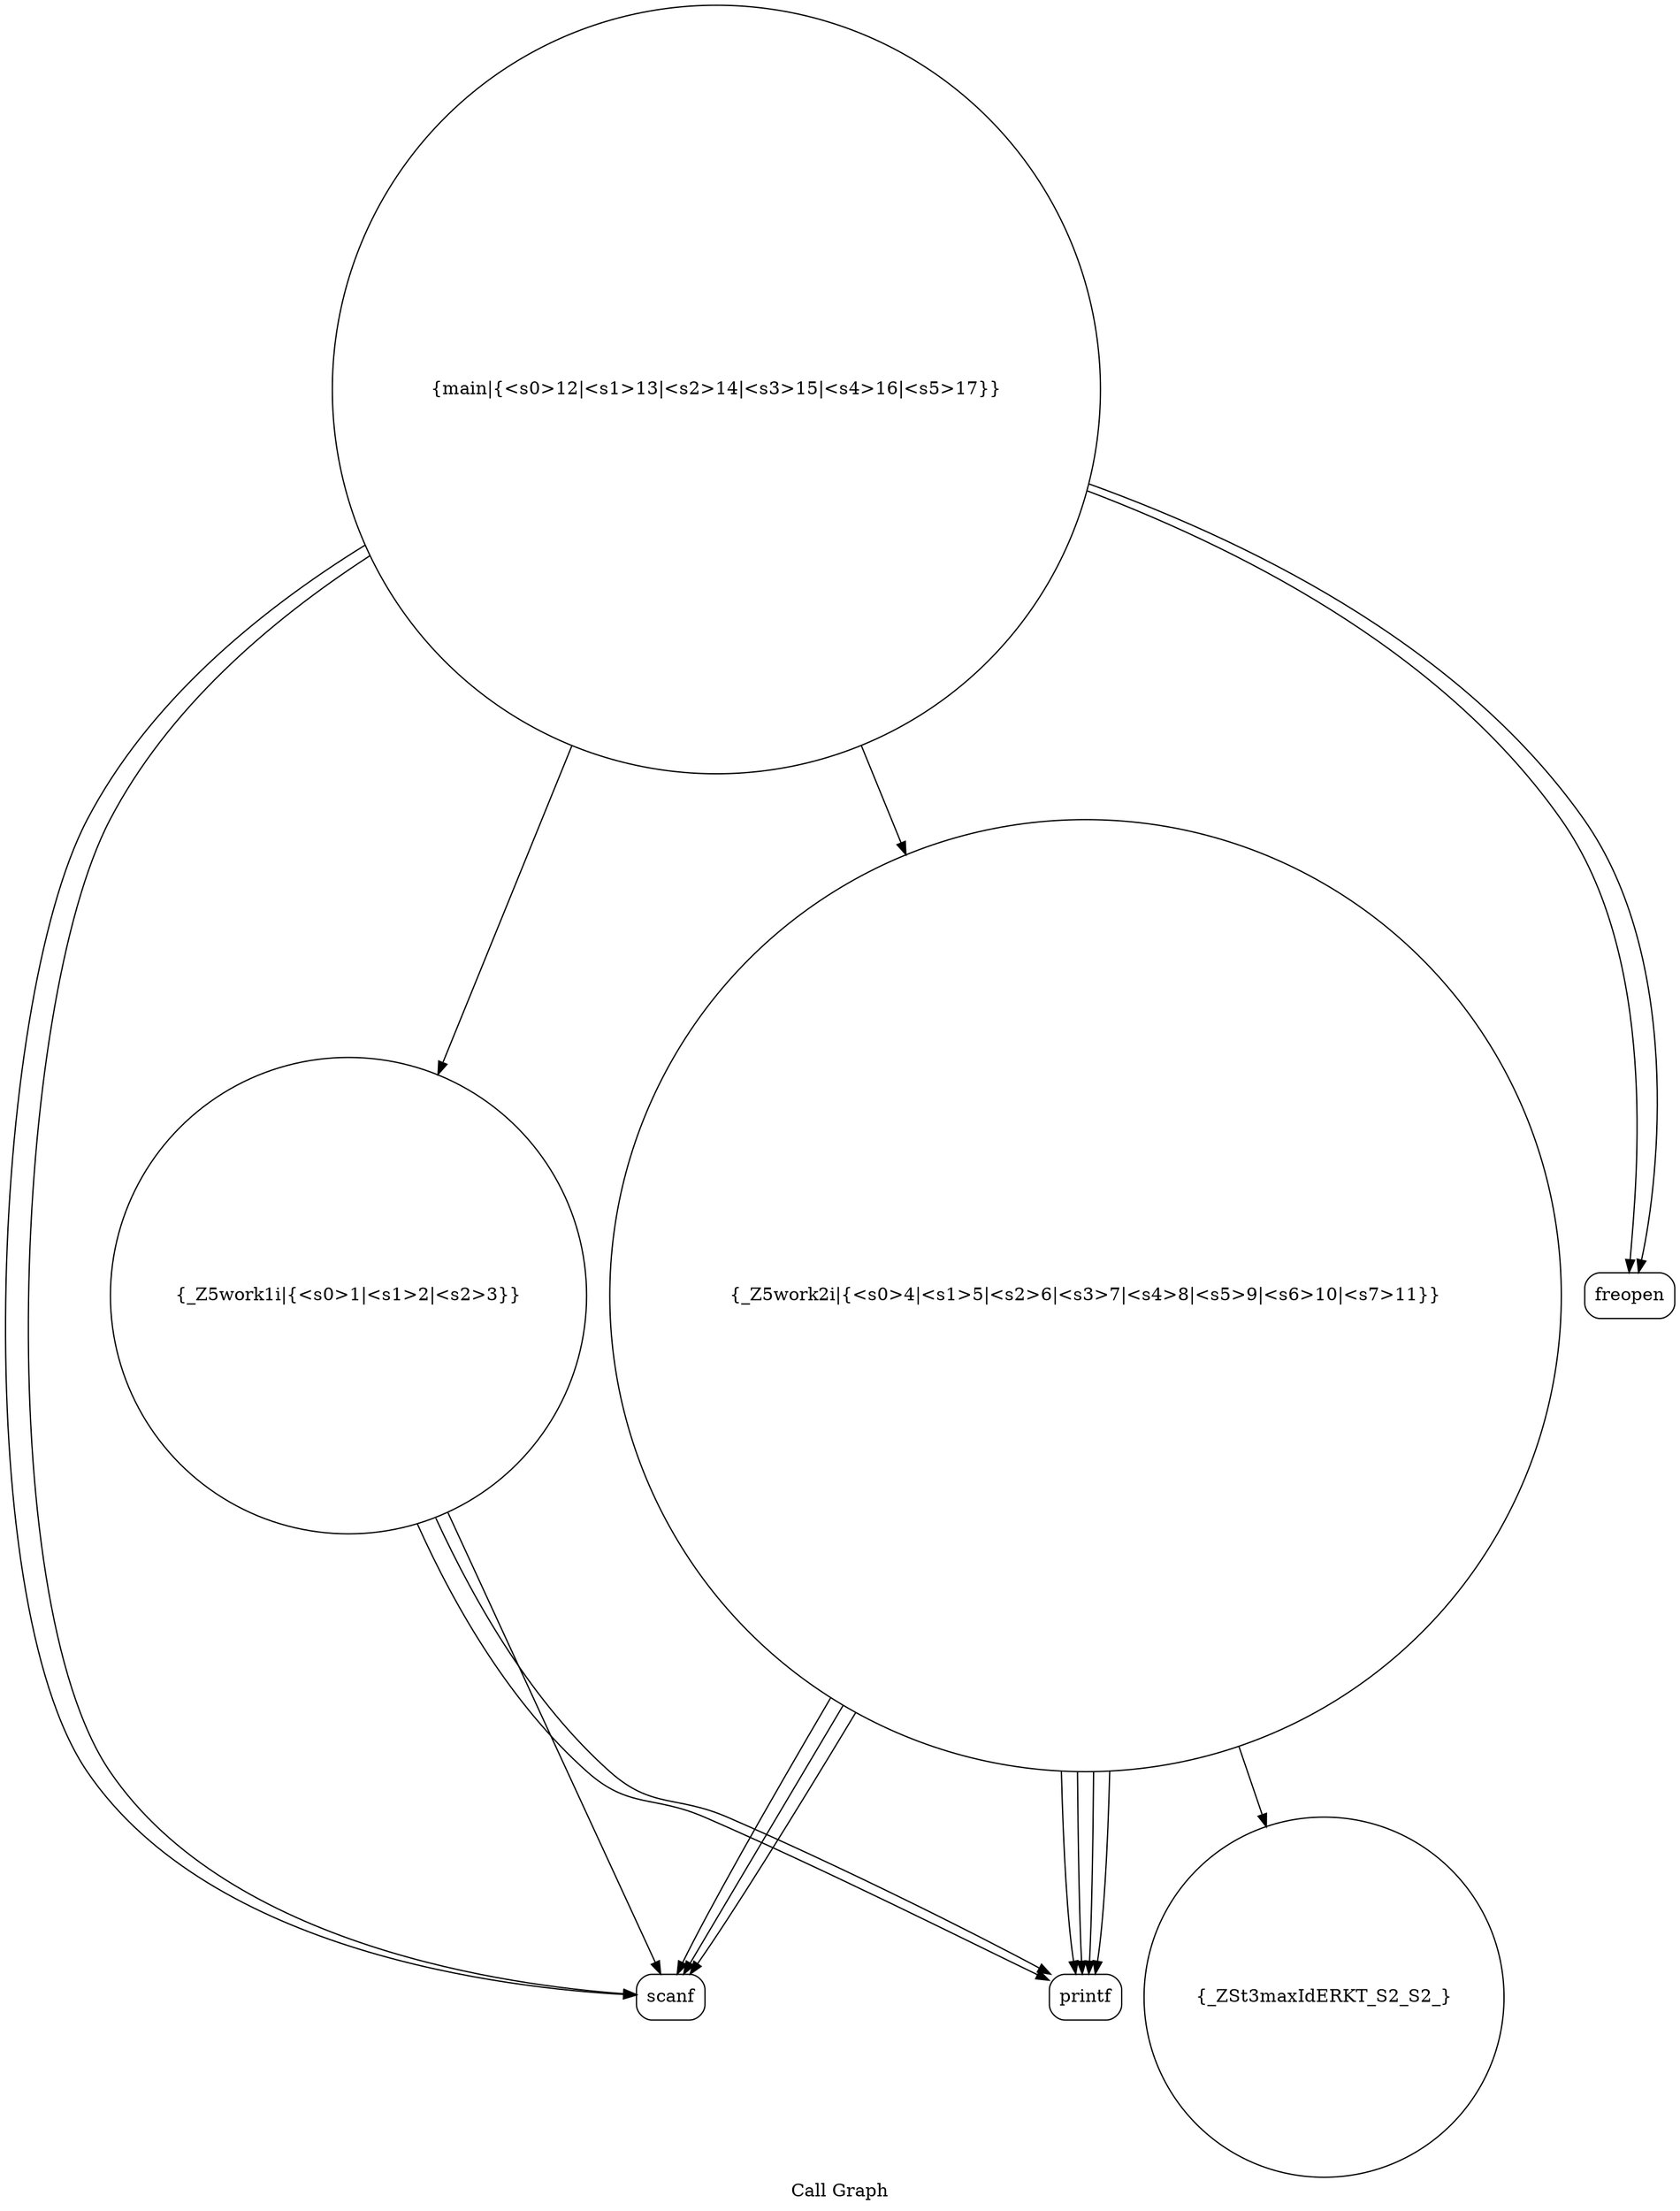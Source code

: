 digraph "Call Graph" {
	label="Call Graph";

	Node0x557b911f4b80 [shape=record,shape=circle,label="{_Z5work1i|{<s0>1|<s1>2|<s2>3}}"];
	Node0x557b911f4b80:s0 -> Node0x557b911f5010[color=black];
	Node0x557b911f4b80:s1 -> Node0x557b911f5090[color=black];
	Node0x557b911f4b80:s2 -> Node0x557b911f5090[color=black];
	Node0x557b911f5090 [shape=record,shape=Mrecord,label="{printf}"];
	Node0x557b911f5190 [shape=record,shape=circle,label="{_ZSt3maxIdERKT_S2_S2_}"];
	Node0x557b911f5290 [shape=record,shape=Mrecord,label="{freopen}"];
	Node0x557b911f5010 [shape=record,shape=Mrecord,label="{scanf}"];
	Node0x557b911f5110 [shape=record,shape=circle,label="{_Z5work2i|{<s0>4|<s1>5|<s2>6|<s3>7|<s4>8|<s5>9|<s6>10|<s7>11}}"];
	Node0x557b911f5110:s0 -> Node0x557b911f5010[color=black];
	Node0x557b911f5110:s1 -> Node0x557b911f5010[color=black];
	Node0x557b911f5110:s2 -> Node0x557b911f5010[color=black];
	Node0x557b911f5110:s3 -> Node0x557b911f5090[color=black];
	Node0x557b911f5110:s4 -> Node0x557b911f5090[color=black];
	Node0x557b911f5110:s5 -> Node0x557b911f5090[color=black];
	Node0x557b911f5110:s6 -> Node0x557b911f5190[color=black];
	Node0x557b911f5110:s7 -> Node0x557b911f5090[color=black];
	Node0x557b911f5210 [shape=record,shape=circle,label="{main|{<s0>12|<s1>13|<s2>14|<s3>15|<s4>16|<s5>17}}"];
	Node0x557b911f5210:s0 -> Node0x557b911f5290[color=black];
	Node0x557b911f5210:s1 -> Node0x557b911f5290[color=black];
	Node0x557b911f5210:s2 -> Node0x557b911f5010[color=black];
	Node0x557b911f5210:s3 -> Node0x557b911f5010[color=black];
	Node0x557b911f5210:s4 -> Node0x557b911f4b80[color=black];
	Node0x557b911f5210:s5 -> Node0x557b911f5110[color=black];
}
